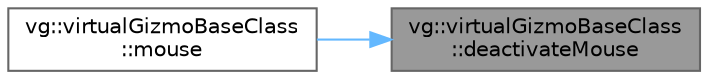 digraph "vg::virtualGizmoBaseClass::deactivateMouse"
{
 // LATEX_PDF_SIZE
  bgcolor="transparent";
  edge [fontname=Helvetica,fontsize=10,labelfontname=Helvetica,labelfontsize=10];
  node [fontname=Helvetica,fontsize=10,shape=box,height=0.2,width=0.4];
  rankdir="RL";
  Node1 [id="Node000001",label="vg::virtualGizmoBaseClass\l::deactivateMouse",height=0.2,width=0.4,color="gray40", fillcolor="grey60", style="filled", fontcolor="black",tooltip=" "];
  Node1 -> Node2 [id="edge1_Node000001_Node000002",dir="back",color="steelblue1",style="solid",tooltip=" "];
  Node2 [id="Node000002",label="vg::virtualGizmoBaseClass\l::mouse",height=0.2,width=0.4,color="grey40", fillcolor="white", style="filled",URL="$classvg_1_1virtual_gizmo_base_class.html#a08f40f53023682e394270d82ffada4e1",tooltip=" "];
}
